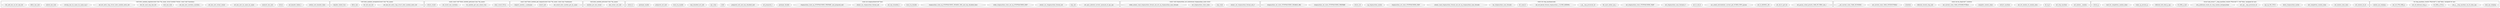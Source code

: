 digraph intermodule_c{
        subgraph cluster_inter_module_register{
                label="void inter_module_register(const char *im_name, struct module *owner, const void *userdata)";
                setime_new_kmalloc_false[label="setime_new_kmalloc_false"];
                set_kmalloc_failed_1[label="set_kmalloc_failed_1"];
                return[label="return"];
                memset_ime_new[label="memset_ime_new"];
                set_ime_new_im_name_im_name[label="set_ime_new_im_name_im_name"];
                set_ime_new_owner_owner[label="set_ime_new_owner_owner"];
                set_ime_new_userdata_userdata[label="set_ime_new_userdata_userdata"];
                lock_ime_lock[label="lock_ime_lock"];
                list_for_each_tmp_ime_list[label="list_for_each_tmp_ime_list"];
                set_list_entry_tmp_struct_inter_module_entry_list[label="set_list_entry_tmp_struct_inter_module_entry_list"];
                strcmp_ime_im_name_im_name_eq_0[label="strcmp_ime_im_name_im_name_eq_0"];
                unlock_ime_lock[label="unlock_ime_lock"];
                kfree_ime_new[label="kfree_ime_new"];
                list_add_ime_ne_list_ime_list[label="list_add_ime_ne_list_ime_list"];
                unlock_ime_lock[label="unlock_ime_lock"];
        }

        subgraph cluster_inter_module_unregister{
                label="void inter_module_unregister(const char *im_name)";
                lock_ime_lock[label="lock_ime_lock"];
                list_for_each_tmp_ime_list[label="list_for_each_tmp_ime_list"];
                set_ime_list_entry_tmp_struct_inter_module_entry_list[label="set_ime_list_entry_tmp_struct_inter_module_entry_list"];
                strcmp_ime_im_name_im_name_eq_0[label="strcmp_ime_im_name_im_name_eq_0"];
                list_del_ime_list[label="list_del_ime_list"];
                unlock_ime_lock[label="unlock_ime_lock"];
                kfree_ime[label="kfree_ime"];
                unlock_ime_lock[label="unlock_ime_lock"];
                kmalloc_failed_true[label="kmalloc_failed_true"];
                return[label="return"];
        }

        subgraph cluster_inter_module_get{
                label="static const void *inter_module_get(const char *im_name)";
                clear_result_NULL[label="clear_result_NULL"];
                lock_ime_lock[label="lock_ime_lock"];
                list_for_each_tmp_ime_list[label="list_for_each_tmp_ime_list"];
                set_ime_list_entry_tmp_struct_inter_module_entry_list[label="set_ime_list_entry_tmp_struct_inter_module_entry_list"];
                strcmp_ime_im_name_im_name_eq_0[label="strcmp_ime_im_name_im_name_eq_0"];
                try_module_get_ime_owner_true[label="try_module_get_ime_owner_true"];
                set_result_ime_userdata[label="set_result_ime_userdata"];
                unlock_ime_lock[label="unlock_ime_lock"];
                return_result[label="return_result"];
        }

        subgraph cluster_inter_module_get_request{
                label="const void *inter_module_get_request(const char *im_name, const char *modname)";
                set_result_inter_module_get_im_name[label="set_result_inter_module_get_im_name"];
                result_null[label="result_null"];
                request_module_s_modname[label="request_module_s_modname"];
                set_result_inter_module_get_im_name[label="set_result_inter_module_get_im_name"];
                return_result[label="return_result"];
        }

        subgraph cluster_inter_module_put{
                label="void inter_module_put(const char *im_name)";
                lock_ime_lock[label="lock_ime_lock"];
                list_for_each_tmp_ime_list[label="list_for_each_tmp_ime_list"];
                set_ime_list_entry_tmp_struct_inter_module_entry_list[label="set_ime_list_entry_tmp_struct_inter_module_entry_list"];
                strcmp_ime_im_name_im_name_eq_0[label="strcmp_ime_im_name_im_name_eq_0"];
                ime_owner_not_null[label="ime_owner_not_null"];
                module_put_ime_owner[label="module_put_ime_owner"];
                unlock_ime_lock[label="unlock_ime_lock"];
                return[label="return"];
                unlock_ime_lock[label="unlock_ime_lock"];
        }

        subgraph cluster_stopmachine{
                label="static int stopmachine(void *cpu)";
                set_cpus_allowed_current_cpumask_of_cpu_cpu[label="set_cpus_allowed_current_cpumask_of_cpu_cpu"];
                smp_mb[label="smp_mb"];
                atomic_inc_stoppmachine_thread_ack[label="atomic_inc_stoppmachine_thread_ack"];
                while_stopmachine_state_not_eq_STOPMACHINE_EXIT[label="while_stopmachine_state_not_eq_STOPMACHINE_EXIT"];
                stopmachine_state_eq_STOPMACHINE_DISABLE_IRQ_and_irqs_disabled_false[label="stopmachine_state_eq_STOPMACHINE_DISABLE_IRQ_and_irqs_disabled_false"];
                local_irq_disable[label="local_irq_disable"];
                set_irqs_disabled_1[label="set_irqs_disabled_1"];
                smp_mb[label="smp_mb"];
                atomic_inc_stopmachine_thread_ack[label="atomic_inc_stopmachine_thread_ack"];
                stopmachine_state_eq_STOPMACHINE_PREPARE_and_prepared_null[label="stopmachine_state_eq_STOPMACHINE_PREPARE_and_prepared_null"];
                preempt_disable[label="preempt_disable"];
                set_prepared_1[label="set_prepared_1"];
                smp_mb[label="smp_mb"];
                atomic_inc_stopmachine_thread_ack[label="atomic_inc_stopmachine_thread_ack"];
                prepared_null_and_irqs_disabled_null[label="prepared_null_and_irqs_disabled_null"];
                yield[label="yield"];
                cpu_relax[label="cpu_relax"];
                smp_mb[label="smp_mb"];
                atomic_inc_stopmachine_thread_ack[label="atomic_inc_stopmachine_thread_ack"];
                irqs_disabled_not_null[label="irqs_disabled_not_null"];
                local_irq_enable[label="local_irq_enable"];
                prepared_not_null[label="prepared_not_null"];
                preempt_enable[label="preempt_enable"];
                return_0[label="return_0"];
        }

        subgraph cluster_stopmachine_set_state{
                label="static void stopmachine_set_state(enum stopmachine_state state)";
                atomic_set_stopmachine_thread_ack_0[label="atomic_set_stopmachine_thread_ack_0"];
                smp_wmb[label="smp_wmb"];
                set_stopmachine_state_state[label="set_stopmachine_state_state"];
                while_atomic_read_stopmachine_thread_ack_not_eq_stopmachine_num_threads[label="while_atomic_read_stopmachine_thread_ack_not_eq_stopmachine_num_threads"];
                cpu_relax[label="cpu_relax"];
        }

        subgraph cluster_stop_machine{
                label="static int stop_machine(void)";
                set_param_sched_priority_MAX_RT_PRIO_sub_1[label="set_param_sched_priority_MAX_RT_PRIO_sub_1"];
                set_old_fs_get_fss[label="set_old_fs_get_fss"];
                set_fs_KERNEL_DS[label="set_fs_KERNEL_DS"];
                sys_sched_setscheduler_current_pid_SCHED_FIFO_param[label="sys_sched_setscheduler_current_pid_SCHED_FIFO_param"];
                set_fs_old_fs[label="set_fs_old_fs"];
                atomic_set_stopmachine_thread_ack_0[label="atomic_set_stopmachine_thread_ack_0"];
                set_stopmachine_num_threads_0[label="set_stopmachine_num_threads_0"];
                set_stopmachine_state_STOPMACHINE_WAIT[label="set_stopmachine_state_STOPMACHINE_WAIT"];
                for_each_online_cpu_i[label="for_each_online_cpu_i"];
                i_eq__smp_processor_id[label="i_eq__smp_processor_id"];
                set_ret_kernel_thread_stopmachine_i_CLONE_KERNEL[label="set_ret_kernel_thread_stopmachine_i_CLONE_KERNEL"];
                ret_small_0[label="ret_small_0"];
                inc_stopmachine_num_threads[label="inc_stopmachine_num_threads"];
                atomic_read_stopmachine_thread_ack_not_eq_stopmachine_num_threads[label="atomic_read_stopmachine_thread_ack_not_eq_stopmachine_num_threads"];
                yield[label="yield"];
                ret_small_0[label="ret_small_0"];
                stopmachine_set_state_STOPMACHINE_EXIT[label="stopmachine_set_state_STOPMACHINE_EXIT"];
                up_stopmachine_mutex[label="up_stopmachine_mutex"];
                return_ret[label="return_ret"];
                local_irq_disable[label="local_irq_disable"];
                stopmachine_set_state_STOPMACHINE_PREPARE[label="stopmachine_set_state_STOPMACHINE_PREPARE"];
                stopmachine_set_state_STOPMACHINE_DISABLE_IRQ[label="stopmachine_set_state_STOPMACHINE_DISABLE_IRQ"];
                return_0[label="return_0"];
        }

        subgraph cluster_restart_machine{
                label="static void restart_machine(void)";
                stopmachine_set_state_STOPMACHINE_EXIT[label="stopmachine_set_state_STOPMACHINE_EXIT"];
                local_irq_enable[label="local_irq_enable"];
        }

        subgraph cluster_do_stop{
                label="static int do_stop(void *_smdata)";
                set_smdata__smdata[label="set_smdata__smdata"];
                set_stop_machine[label="set_stop_machine"];
                ret_eq_0[label="ret_eq_0"];
                set_ret_smdata_fn_smdata_data[label="set_ret_smdata_fn_smdata_data"];
                restart_machine[label="restart_machine"];
                complete_smdata_done[label="complete_smdata_done"];
                set_current_state_TASK_INTERRUPTIBLE[label="set_current_state_TASK_INTERRUPTIBLE"];
                kthread_should_stop_null[label="kthread_should_stop_null"];
                schedule[label="schedule"];
                set_current_state_TASK_INTERUPTIBLE[label="set_current_state_TASK_INTERUPTIBLE"];
                __set_current_state_TASK_RUNNING[label="__set_current_state_TASK_RUNNING"];
                return_ret[label="return_ret"];
        }

        subgraph cluster___stop_machine_run{
                label="struct task_struct *__stop_machine_run(int (*fn)(void *), void *data, unsigned int cpu)";
                set_smdata_fn_fn[label="set_smdata_fn_fn"];
                set_smdata_data_data[label="set_smdata_data_data"];
                init_completion_smdata_done[label="init_completion_smdata_done"];
                down_stopmachine_mutex[label="down_stopmachine_mutex"];
                cpu_eq_NR_CPUS[label="cpu_eq_NR_CPUS"];
                set_cpu__smp_processor_id[label="set_cpu__smp_processor_id"];
                set_p_kthread_create_do_stop_smdata_kstopmachine[label="set_p_kthread_create_do_stop_smdata_kstopmachine"];
                IS_ERR_p_null[label="IS_ERR_p_null"];
                kthread_info_bind_p_cpu[label="kthread_info_bind_p_cpu"];
                wake_up_process_p[label="wake_up_process_p"];
                wait_for_completion_smdata_done[label="wait_for_completion_smdata_done"];
                up_stopmachine_mutex[label="up_stopmachine_mutex"];
                return_p[label="return_p"];
        }

        subgraph cluster_stop_machine_run{
                label="int stop_machine_run(int (*fn)(void *), void *data, unsigned int cpu)";
                lock_cpu_hotplug[label="lock_cpu_hotplug"];
                set_p___stop_machine_run_fn_data_cpu[label="set_p___stop_machine_run_fn_data_cpu"];
                IS_ERR_p_NULL[label="IS_ERR_p_NULL"];
                set_ret_kthread_stop_p[label="set_ret_kthread_stop_p"];
                set_ret_PTR_ERR_p[label="set_ret_PTR_ERR_p"];
                unlock_cpu_hotplug[label="unlock_cpu_hotplug"];
                return_ret[label="return_ret"];
        }
}
